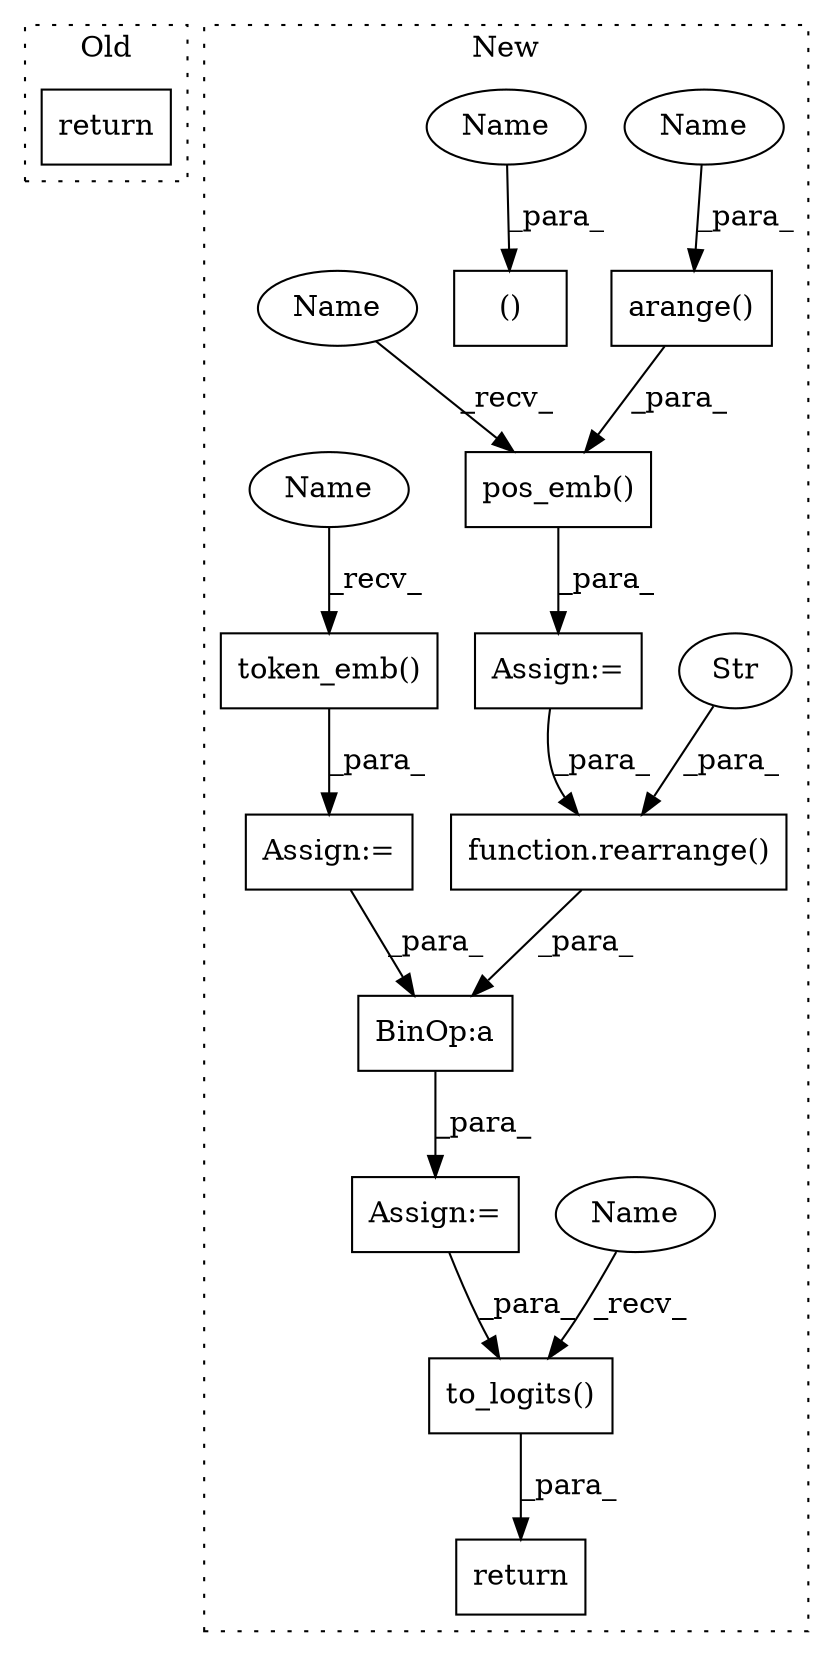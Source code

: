 digraph G {
subgraph cluster0 {
1 [label="return" a="93" s="264" l="7" shape="box"];
label = "Old";
style="dotted";
}
subgraph cluster1 {
2 [label="arange()" a="75" s="2157,2171" l="13,18" shape="box"];
3 [label="Assign:=" a="68" s="2141" l="3" shape="box"];
4 [label="Assign:=" a="68" s="2200" l="3" shape="box"];
5 [label="return" a="93" s="2252" l="7" shape="box"];
6 [label="()" a="54" s="1970" l="8" shape="box"];
7 [label="function.rearrange()" a="75" s="2207,2241" l="10,1" shape="box"];
8 [label="Str" a="66" s="2226" l="15" shape="ellipse"];
9 [label="BinOp:a" a="82" s="2204" l="3" shape="box"];
10 [label="Assign:=" a="68" s="2012" l="3" shape="box"];
11 [label="token_emb()" a="75" s="2015,2031" l="15,1" shape="box"];
12 [label="to_logits()" a="75" s="2259,2275" l="15,1" shape="box"];
13 [label="pos_emb()" a="75" s="2144,2189" l="13,1" shape="box"];
14 [label="Name" a="87" s="2170" l="1" shape="ellipse"];
15 [label="Name" a="87" s="1969" l="1" shape="ellipse"];
16 [label="Name" a="87" s="2144" l="4" shape="ellipse"];
17 [label="Name" a="87" s="2259" l="4" shape="ellipse"];
18 [label="Name" a="87" s="2015" l="4" shape="ellipse"];
label = "New";
style="dotted";
}
2 -> 13 [label="_para_"];
3 -> 7 [label="_para_"];
4 -> 12 [label="_para_"];
7 -> 9 [label="_para_"];
8 -> 7 [label="_para_"];
9 -> 4 [label="_para_"];
10 -> 9 [label="_para_"];
11 -> 10 [label="_para_"];
12 -> 5 [label="_para_"];
13 -> 3 [label="_para_"];
14 -> 2 [label="_para_"];
15 -> 6 [label="_para_"];
16 -> 13 [label="_recv_"];
17 -> 12 [label="_recv_"];
18 -> 11 [label="_recv_"];
}